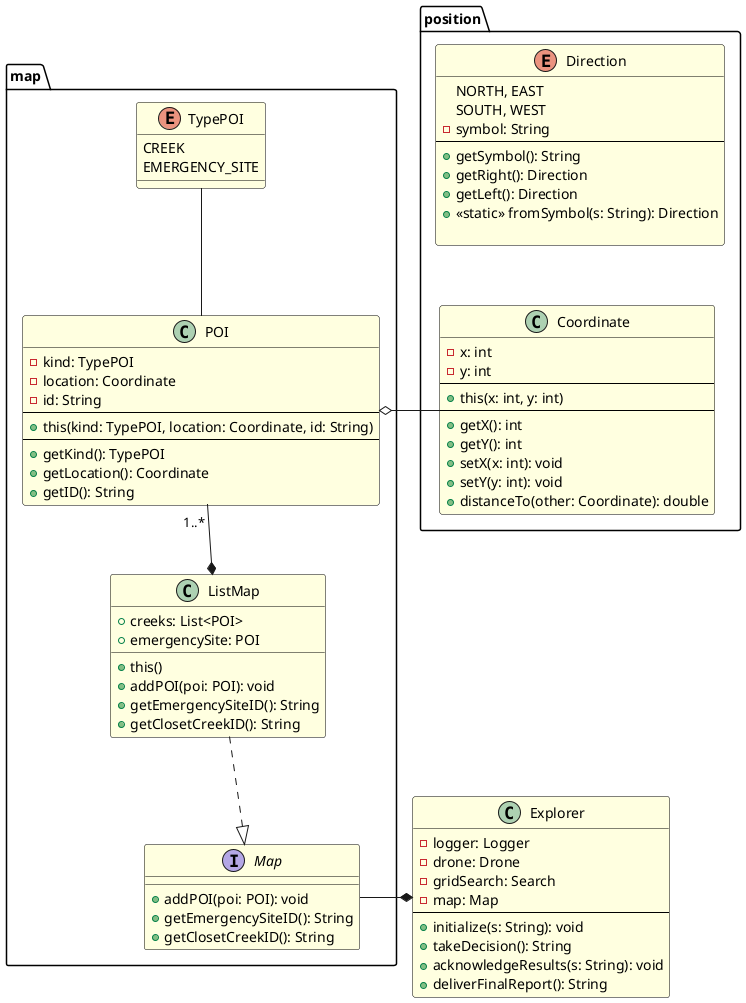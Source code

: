 @startuml

!define MyTheme
skinparam class {
    BackgroundColor #LightYellow
    BorderColor #000000
    FontColor #000000
}

skinparam stereotypeCBackgroundColor #LightYellow
skinparam stereotypeCBorderColor #000000
skinparam stereotypeCFontColor #000000

package map {
    class ListMap {
    + creeks: List<POI>
    + emergencySite: POI
    ' --
    + this()
    ' --
    + addPOI(poi: POI): void
    + getEmergencySiteID(): String
    + getClosetCreekID(): String
}

    interface Map {
        + addPOI(poi: POI): void
        + getEmergencySiteID(): String
        + getClosetCreekID(): String
    }

    enum TypePOI {
        CREEK
        EMERGENCY_SITE
    }

    class POI {
          - kind: TypePOI
          - location: Coordinate
          - id: String
          --
        + this(kind: TypePOI, location: Coordinate, id: String)
        --
          + getKind(): TypePOI
          + getLocation(): Coordinate
          + getID(): String
    }
}

class Explorer {
  - logger: Logger
  - drone: Drone
  - gridSearch: Search
  - map: Map
  --
  + initialize(s: String): void
  + takeDecision(): String
  + acknowledgeResults(s: String): void
  + deliverFinalReport(): String
}
package position{
    class Coordinate {
        - x: int
        - y: int
        --
        + this(x: int, y: int)
        --
        + getX(): int
        + getY(): int
        + setX(x: int): void
        + setY(y: int): void
        + distanceTo(other: Coordinate): double
    }
    
  enum Direction {
        NORTH, EAST
        SOUTH, WEST
      - symbol: String
      --
      + getSymbol(): String
      + getRight(): Direction
      + getLeft(): Direction
    + <<static>> fromSymbol(s: String): Direction
  
    }
    
  
}

Direction -[hidden]-> Coordinate
Map <|.up. ListMap
Coordinate -left-o POI
POI "1..* "--* ListMap
Map -right-* Explorer
TypePOI -- POI

@enduml